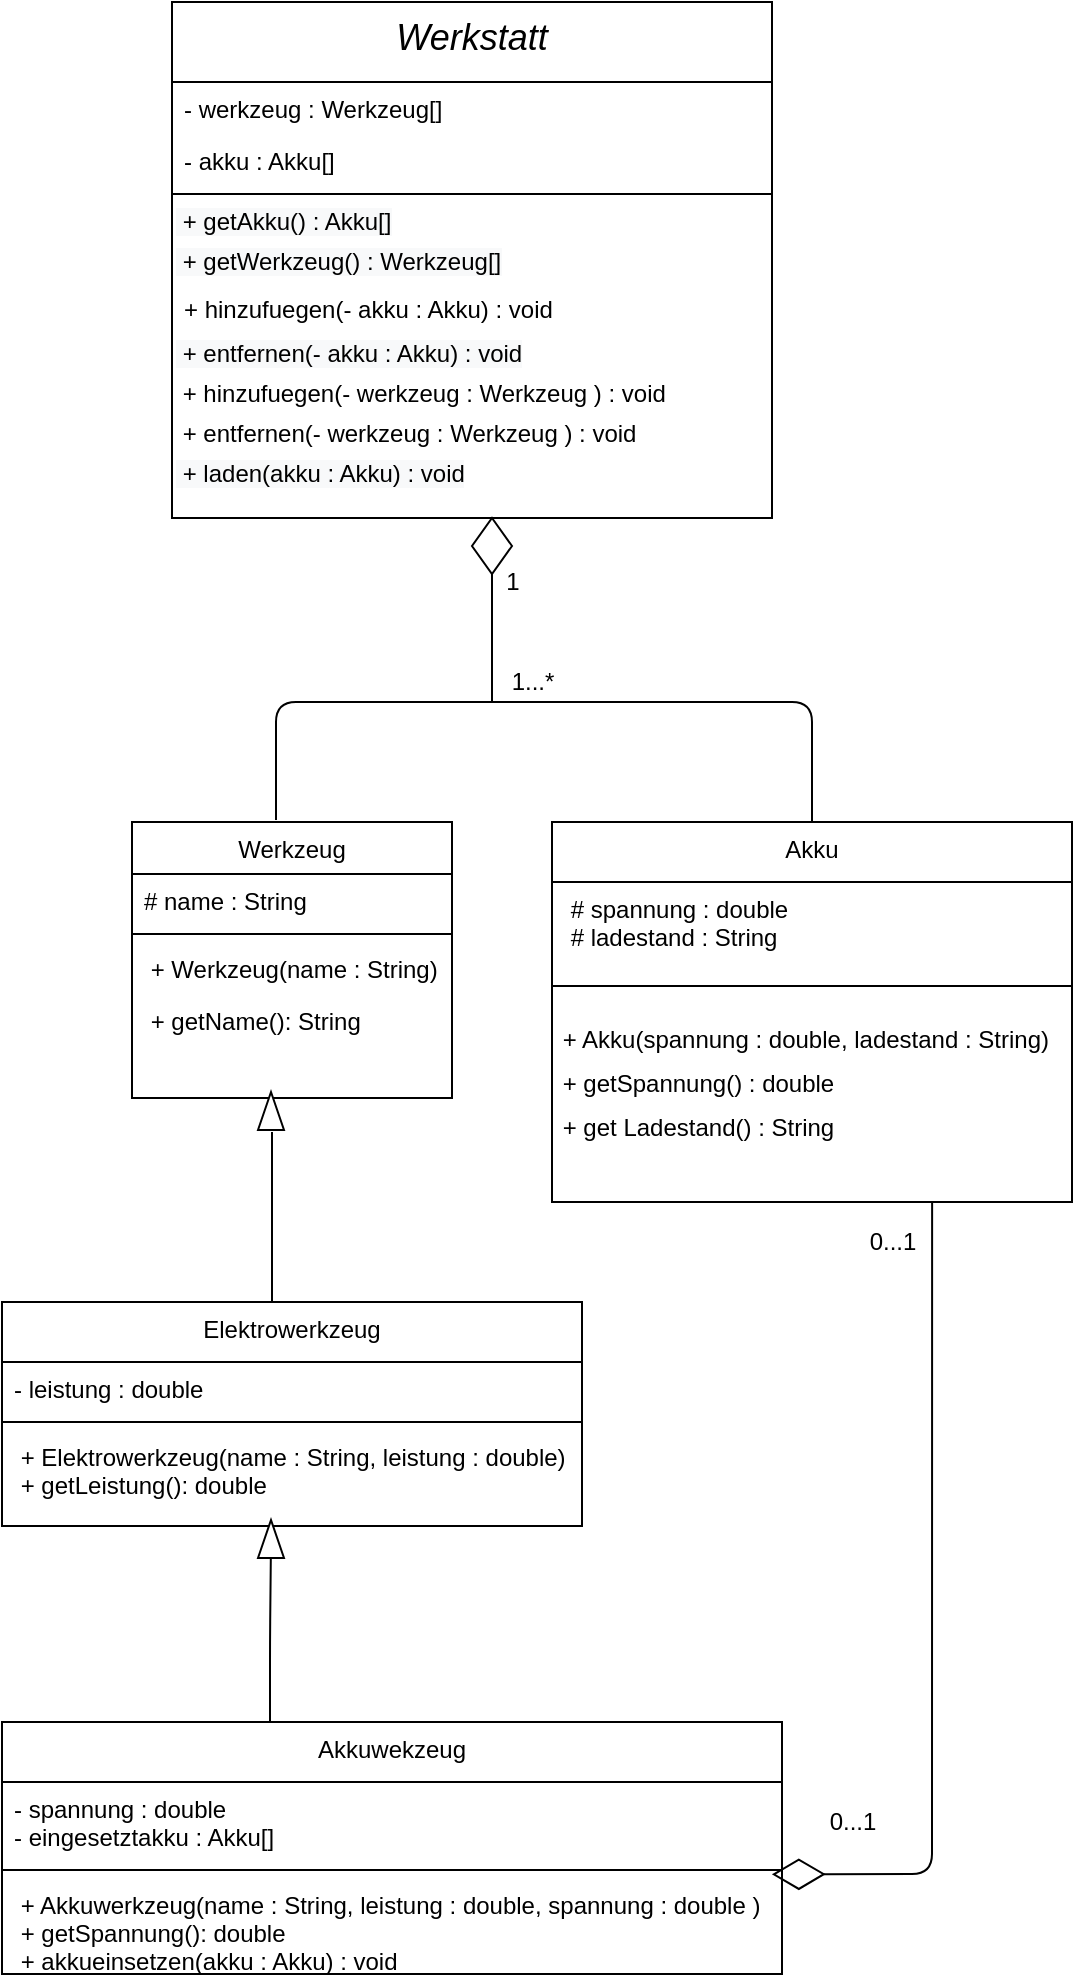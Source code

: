 <mxfile version="13.9.6" type="github">
  <diagram id="C5RBs43oDa-KdzZeNtuy" name="Page-1">
    <mxGraphModel dx="1422" dy="706" grid="1" gridSize="10" guides="1" tooltips="1" connect="1" arrows="0" fold="1" page="1" pageScale="1" pageWidth="827" pageHeight="1169" math="0" shadow="0">
      <root>
        <mxCell id="WIyWlLk6GJQsqaUBKTNV-0" />
        <mxCell id="WIyWlLk6GJQsqaUBKTNV-1" parent="WIyWlLk6GJQsqaUBKTNV-0" />
        <mxCell id="zkfFHV4jXpPFQw0GAbJ--0" value="Werkstatt" style="swimlane;fontStyle=2;align=center;verticalAlign=top;childLayout=stackLayout;horizontal=1;startSize=40;horizontalStack=0;resizeParent=1;resizeLast=0;collapsible=1;marginBottom=0;rounded=0;shadow=0;strokeWidth=1;fontSize=18;" parent="WIyWlLk6GJQsqaUBKTNV-1" vertex="1">
          <mxGeometry x="140" width="300" height="258" as="geometry">
            <mxRectangle x="230" y="140" width="160" height="26" as="alternateBounds" />
          </mxGeometry>
        </mxCell>
        <mxCell id="zkfFHV4jXpPFQw0GAbJ--1" value="- werkzeug : Werkzeug[] " style="text;align=left;verticalAlign=top;spacingLeft=4;spacingRight=4;overflow=hidden;rotatable=0;points=[[0,0.5],[1,0.5]];portConstraint=eastwest;" parent="zkfFHV4jXpPFQw0GAbJ--0" vertex="1">
          <mxGeometry y="40" width="300" height="26" as="geometry" />
        </mxCell>
        <mxCell id="zkfFHV4jXpPFQw0GAbJ--2" value="- akku : Akku[]" style="text;align=left;verticalAlign=top;spacingLeft=4;spacingRight=4;overflow=hidden;rotatable=0;points=[[0,0.5],[1,0.5]];portConstraint=eastwest;rounded=0;shadow=0;html=0;" parent="zkfFHV4jXpPFQw0GAbJ--0" vertex="1">
          <mxGeometry y="66" width="300" height="26" as="geometry" />
        </mxCell>
        <mxCell id="zkfFHV4jXpPFQw0GAbJ--4" value="" style="line;html=1;strokeWidth=1;align=left;verticalAlign=middle;spacingTop=-1;spacingLeft=3;spacingRight=3;rotatable=0;labelPosition=right;points=[];portConstraint=eastwest;" parent="zkfFHV4jXpPFQw0GAbJ--0" vertex="1">
          <mxGeometry y="92" width="300" height="8" as="geometry" />
        </mxCell>
        <mxCell id="E19Wpq1ic_jy8FCAFxag-20" value="&lt;span style=&quot;color: rgb(0 , 0 , 0) ; font-family: &amp;#34;helvetica&amp;#34; ; font-size: 12px ; font-style: normal ; font-weight: 400 ; letter-spacing: normal ; text-indent: 0px ; text-transform: none ; word-spacing: 0px ; background-color: rgb(248 , 249 , 250) ; display: inline ; float: none&quot;&gt;&amp;nbsp;+ getAkku() : Akku[]&lt;/span&gt;" style="text;html=1;resizable=0;autosize=1;align=left;verticalAlign=middle;points=[];fillColor=none;strokeColor=none;rounded=0;" vertex="1" parent="zkfFHV4jXpPFQw0GAbJ--0">
          <mxGeometry y="100" width="300" height="20" as="geometry" />
        </mxCell>
        <mxCell id="E19Wpq1ic_jy8FCAFxag-21" value="&lt;span style=&quot;color: rgb(0 , 0 , 0) ; font-family: &amp;#34;helvetica&amp;#34; ; font-size: 12px ; font-style: normal ; font-weight: 400 ; letter-spacing: normal ; text-indent: 0px ; text-transform: none ; word-spacing: 0px ; background-color: rgb(248 , 249 , 250) ; display: inline ; float: none&quot;&gt;&amp;nbsp;+ getWerkzeug() : Werkzeug[]&lt;/span&gt;" style="text;html=1;resizable=0;autosize=1;align=left;verticalAlign=middle;points=[];fillColor=none;strokeColor=none;rounded=0;" vertex="1" parent="zkfFHV4jXpPFQw0GAbJ--0">
          <mxGeometry y="120" width="300" height="20" as="geometry" />
        </mxCell>
        <mxCell id="zkfFHV4jXpPFQw0GAbJ--5" value="+ hinzufuegen(- akku : Akku) : void" style="text;align=left;verticalAlign=top;spacingLeft=4;spacingRight=4;overflow=hidden;rotatable=0;points=[[0,0.5],[1,0.5]];portConstraint=eastwest;" parent="zkfFHV4jXpPFQw0GAbJ--0" vertex="1">
          <mxGeometry y="140" width="300" height="26" as="geometry" />
        </mxCell>
        <mxCell id="E19Wpq1ic_jy8FCAFxag-15" value="&lt;span style=&quot;color: rgb(0 , 0 , 0) ; font-family: &amp;#34;helvetica&amp;#34; ; font-size: 12px ; font-style: normal ; font-weight: 400 ; letter-spacing: normal ; text-indent: 0px ; text-transform: none ; word-spacing: 0px ; background-color: rgb(248 , 249 , 250) ; display: inline ; float: none&quot;&gt;&amp;nbsp;+ entfernen(- akku : Akku) : void&lt;/span&gt;" style="text;html=1;resizable=0;autosize=1;align=left;verticalAlign=middle;points=[];fillColor=none;strokeColor=none;rounded=0;" vertex="1" parent="zkfFHV4jXpPFQw0GAbJ--0">
          <mxGeometry y="166" width="300" height="20" as="geometry" />
        </mxCell>
        <mxCell id="E19Wpq1ic_jy8FCAFxag-14" value="&lt;span&gt;&amp;nbsp;+ hinzufuegen(-&amp;nbsp;&lt;/span&gt;&lt;span&gt;werkzeug : Werkzeug&amp;nbsp;&lt;/span&gt;&lt;span&gt;) : void&lt;/span&gt;" style="text;html=1;resizable=0;autosize=1;align=left;verticalAlign=middle;points=[];fillColor=none;strokeColor=none;rounded=0;" vertex="1" parent="zkfFHV4jXpPFQw0GAbJ--0">
          <mxGeometry y="186" width="300" height="20" as="geometry" />
        </mxCell>
        <mxCell id="E19Wpq1ic_jy8FCAFxag-18" value="&lt;div&gt;&lt;span&gt;&amp;nbsp;+ entfernen(-&amp;nbsp;&lt;/span&gt;&lt;span&gt;werkzeug : Werkzeug&amp;nbsp;&lt;/span&gt;&lt;span&gt;) : void&lt;/span&gt;&lt;/div&gt;" style="text;html=1;resizable=0;autosize=1;align=left;verticalAlign=middle;points=[];fillColor=none;strokeColor=none;rounded=0;" vertex="1" parent="zkfFHV4jXpPFQw0GAbJ--0">
          <mxGeometry y="206" width="300" height="20" as="geometry" />
        </mxCell>
        <mxCell id="E19Wpq1ic_jy8FCAFxag-22" value="&lt;span style=&quot;color: rgb(0 , 0 , 0) ; font-family: &amp;#34;helvetica&amp;#34; ; font-size: 12px ; font-style: normal ; font-weight: 400 ; letter-spacing: normal ; text-indent: 0px ; text-transform: none ; word-spacing: 0px ; background-color: rgb(248 , 249 , 250) ; display: inline ; float: none&quot;&gt;&amp;nbsp;+ laden(akku : Akku) : void&lt;/span&gt;" style="text;html=1;resizable=0;autosize=1;align=left;verticalAlign=middle;points=[];fillColor=none;strokeColor=none;rounded=0;" vertex="1" parent="zkfFHV4jXpPFQw0GAbJ--0">
          <mxGeometry y="226" width="300" height="20" as="geometry" />
        </mxCell>
        <mxCell id="zkfFHV4jXpPFQw0GAbJ--6" value="Werkzeug" style="swimlane;fontStyle=0;align=center;verticalAlign=top;childLayout=stackLayout;horizontal=1;startSize=26;horizontalStack=0;resizeParent=1;resizeLast=0;collapsible=1;marginBottom=0;rounded=0;shadow=0;strokeWidth=1;" parent="WIyWlLk6GJQsqaUBKTNV-1" vertex="1">
          <mxGeometry x="120" y="410" width="160" height="138" as="geometry">
            <mxRectangle x="130" y="380" width="160" height="26" as="alternateBounds" />
          </mxGeometry>
        </mxCell>
        <mxCell id="zkfFHV4jXpPFQw0GAbJ--7" value="# name : String " style="text;align=left;verticalAlign=top;spacingLeft=4;spacingRight=4;overflow=hidden;rotatable=0;points=[[0,0.5],[1,0.5]];portConstraint=eastwest;" parent="zkfFHV4jXpPFQw0GAbJ--6" vertex="1">
          <mxGeometry y="26" width="160" height="26" as="geometry" />
        </mxCell>
        <mxCell id="zkfFHV4jXpPFQw0GAbJ--9" value="" style="line;html=1;strokeWidth=1;align=left;verticalAlign=middle;spacingTop=-1;spacingLeft=3;spacingRight=3;rotatable=0;labelPosition=right;points=[];portConstraint=eastwest;" parent="zkfFHV4jXpPFQw0GAbJ--6" vertex="1">
          <mxGeometry y="52" width="160" height="8" as="geometry" />
        </mxCell>
        <mxCell id="zkfFHV4jXpPFQw0GAbJ--10" value=" + Werkzeug(name : String)" style="text;align=left;verticalAlign=top;spacingLeft=4;spacingRight=4;overflow=hidden;rotatable=0;points=[[0,0.5],[1,0.5]];portConstraint=eastwest;fontStyle=0" parent="zkfFHV4jXpPFQw0GAbJ--6" vertex="1">
          <mxGeometry y="60" width="160" height="26" as="geometry" />
        </mxCell>
        <mxCell id="zkfFHV4jXpPFQw0GAbJ--11" value=" + getName(): String" style="text;align=left;verticalAlign=top;spacingLeft=4;spacingRight=4;overflow=hidden;rotatable=0;points=[[0,0.5],[1,0.5]];portConstraint=eastwest;" parent="zkfFHV4jXpPFQw0GAbJ--6" vertex="1">
          <mxGeometry y="86" width="160" height="26" as="geometry" />
        </mxCell>
        <mxCell id="zkfFHV4jXpPFQw0GAbJ--13" value="Akku" style="swimlane;fontStyle=0;align=center;verticalAlign=top;childLayout=stackLayout;horizontal=1;startSize=30;horizontalStack=0;resizeParent=1;resizeLast=0;collapsible=1;marginBottom=0;rounded=0;shadow=0;strokeWidth=1;" parent="WIyWlLk6GJQsqaUBKTNV-1" vertex="1">
          <mxGeometry x="330" y="410" width="260" height="190" as="geometry">
            <mxRectangle x="340" y="380" width="170" height="26" as="alternateBounds" />
          </mxGeometry>
        </mxCell>
        <mxCell id="zkfFHV4jXpPFQw0GAbJ--14" value=" # spannung : double&#xa; # ladestand : String" style="text;align=left;verticalAlign=top;spacingLeft=4;spacingRight=4;overflow=hidden;rotatable=0;points=[[0,0.5],[1,0.5]];portConstraint=eastwest;" parent="zkfFHV4jXpPFQw0GAbJ--13" vertex="1">
          <mxGeometry y="30" width="260" height="44" as="geometry" />
        </mxCell>
        <mxCell id="zkfFHV4jXpPFQw0GAbJ--15" value="" style="line;html=1;strokeWidth=1;align=left;verticalAlign=middle;spacingTop=-1;spacingLeft=3;spacingRight=3;rotatable=0;labelPosition=right;points=[];portConstraint=eastwest;" parent="zkfFHV4jXpPFQw0GAbJ--13" vertex="1">
          <mxGeometry y="74" width="260" height="16" as="geometry" />
        </mxCell>
        <mxCell id="E19Wpq1ic_jy8FCAFxag-32" value="&lt;span style=&quot;font-size: 12px&quot;&gt;&amp;nbsp;+ Akku(spannung : double, ladestand : String) &lt;br&gt;&amp;nbsp;+ getSpannung() : double&lt;br&gt;&amp;nbsp;+ get Ladestand() : String&lt;/span&gt;&amp;nbsp;&lt;br&gt;&amp;nbsp;" style="text;html=1;resizable=0;autosize=1;align=left;verticalAlign=middle;points=[];fillColor=none;strokeColor=none;rounded=0;fontSize=18;" vertex="1" parent="zkfFHV4jXpPFQw0GAbJ--13">
          <mxGeometry y="90" width="260" height="100" as="geometry" />
        </mxCell>
        <mxCell id="E19Wpq1ic_jy8FCAFxag-5" value="" style="endArrow=none;html=1;exitX=0.5;exitY=0;exitDx=0;exitDy=0;entryX=0.45;entryY=-0.007;entryDx=0;entryDy=0;entryPerimeter=0;" edge="1" parent="WIyWlLk6GJQsqaUBKTNV-1" source="zkfFHV4jXpPFQw0GAbJ--13" target="zkfFHV4jXpPFQw0GAbJ--6">
          <mxGeometry width="50" height="50" relative="1" as="geometry">
            <mxPoint x="242" y="380" as="sourcePoint" />
            <mxPoint x="292" y="330" as="targetPoint" />
            <Array as="points">
              <mxPoint x="460" y="350" />
              <mxPoint x="192" y="350" />
            </Array>
          </mxGeometry>
        </mxCell>
        <mxCell id="E19Wpq1ic_jy8FCAFxag-8" value="" style="endArrow=none;html=1;" edge="1" parent="WIyWlLk6GJQsqaUBKTNV-1" source="E19Wpq1ic_jy8FCAFxag-6">
          <mxGeometry width="50" height="50" relative="1" as="geometry">
            <mxPoint x="300" y="350" as="sourcePoint" />
            <mxPoint x="300" y="274" as="targetPoint" />
          </mxGeometry>
        </mxCell>
        <mxCell id="E19Wpq1ic_jy8FCAFxag-6" value="" style="rhombus;whiteSpace=wrap;html=1;" vertex="1" parent="WIyWlLk6GJQsqaUBKTNV-1">
          <mxGeometry x="290" y="258" width="20" height="28" as="geometry" />
        </mxCell>
        <mxCell id="E19Wpq1ic_jy8FCAFxag-9" value="" style="endArrow=none;html=1;" edge="1" parent="WIyWlLk6GJQsqaUBKTNV-1" target="E19Wpq1ic_jy8FCAFxag-6">
          <mxGeometry width="50" height="50" relative="1" as="geometry">
            <mxPoint x="300" y="350" as="sourcePoint" />
            <mxPoint x="300" y="274" as="targetPoint" />
          </mxGeometry>
        </mxCell>
        <mxCell id="E19Wpq1ic_jy8FCAFxag-11" value="1" style="text;html=1;resizable=0;autosize=1;align=center;verticalAlign=middle;points=[];fillColor=none;strokeColor=none;rounded=0;" vertex="1" parent="WIyWlLk6GJQsqaUBKTNV-1">
          <mxGeometry x="300" y="280" width="20" height="20" as="geometry" />
        </mxCell>
        <mxCell id="E19Wpq1ic_jy8FCAFxag-12" value="1...*" style="text;html=1;resizable=0;autosize=1;align=center;verticalAlign=middle;points=[];fillColor=none;strokeColor=none;rounded=0;" vertex="1" parent="WIyWlLk6GJQsqaUBKTNV-1">
          <mxGeometry x="300" y="330" width="40" height="20" as="geometry" />
        </mxCell>
        <mxCell id="E19Wpq1ic_jy8FCAFxag-33" value="" style="triangle;whiteSpace=wrap;html=1;fontSize=18;align=center;rotation=-90;" vertex="1" parent="WIyWlLk6GJQsqaUBKTNV-1">
          <mxGeometry x="180" y="548" width="19" height="13" as="geometry" />
        </mxCell>
        <mxCell id="E19Wpq1ic_jy8FCAFxag-41" value="" style="endArrow=none;html=1;fontSize=18;" edge="1" parent="WIyWlLk6GJQsqaUBKTNV-1">
          <mxGeometry width="50" height="50" relative="1" as="geometry">
            <mxPoint x="190" y="650" as="sourcePoint" />
            <mxPoint x="190" y="565" as="targetPoint" />
            <Array as="points">
              <mxPoint x="190" y="610" />
            </Array>
          </mxGeometry>
        </mxCell>
        <mxCell id="E19Wpq1ic_jy8FCAFxag-44" value="Elektrowerkzeug" style="swimlane;fontStyle=0;align=center;verticalAlign=top;childLayout=stackLayout;horizontal=1;startSize=30;horizontalStack=0;resizeParent=1;resizeParentMax=0;resizeLast=0;collapsible=1;marginBottom=0;fontSize=12;" vertex="1" parent="WIyWlLk6GJQsqaUBKTNV-1">
          <mxGeometry x="55" y="650" width="290" height="112" as="geometry" />
        </mxCell>
        <mxCell id="E19Wpq1ic_jy8FCAFxag-45" value="- leistung : double" style="text;strokeColor=none;fillColor=none;align=left;verticalAlign=top;spacingLeft=4;spacingRight=4;overflow=hidden;rotatable=0;points=[[0,0.5],[1,0.5]];portConstraint=eastwest;" vertex="1" parent="E19Wpq1ic_jy8FCAFxag-44">
          <mxGeometry y="30" width="290" height="26" as="geometry" />
        </mxCell>
        <mxCell id="E19Wpq1ic_jy8FCAFxag-46" value="" style="line;strokeWidth=1;fillColor=none;align=left;verticalAlign=middle;spacingTop=-1;spacingLeft=3;spacingRight=3;rotatable=0;labelPosition=right;points=[];portConstraint=eastwest;" vertex="1" parent="E19Wpq1ic_jy8FCAFxag-44">
          <mxGeometry y="56" width="290" height="8" as="geometry" />
        </mxCell>
        <mxCell id="E19Wpq1ic_jy8FCAFxag-47" value=" + Elektrowerkzeug(name : String, leistung : double)&#xa; + getLeistung(): double" style="text;strokeColor=none;fillColor=none;align=left;verticalAlign=top;spacingLeft=4;spacingRight=4;overflow=hidden;rotatable=0;points=[[0,0.5],[1,0.5]];portConstraint=eastwest;" vertex="1" parent="E19Wpq1ic_jy8FCAFxag-44">
          <mxGeometry y="64" width="290" height="48" as="geometry" />
        </mxCell>
        <mxCell id="E19Wpq1ic_jy8FCAFxag-49" value="Akkuwekzeug" style="swimlane;fontStyle=0;align=center;verticalAlign=top;childLayout=stackLayout;horizontal=1;startSize=30;horizontalStack=0;resizeParent=1;resizeParentMax=0;resizeLast=0;collapsible=1;marginBottom=0;fontSize=12;" vertex="1" parent="WIyWlLk6GJQsqaUBKTNV-1">
          <mxGeometry x="55" y="860" width="390" height="126" as="geometry" />
        </mxCell>
        <mxCell id="E19Wpq1ic_jy8FCAFxag-50" value="- spannung : double&#xa;- eingesetztakku : Akku[]" style="text;strokeColor=none;fillColor=none;align=left;verticalAlign=top;spacingLeft=4;spacingRight=4;overflow=hidden;rotatable=0;points=[[0,0.5],[1,0.5]];portConstraint=eastwest;" vertex="1" parent="E19Wpq1ic_jy8FCAFxag-49">
          <mxGeometry y="30" width="390" height="40" as="geometry" />
        </mxCell>
        <mxCell id="E19Wpq1ic_jy8FCAFxag-51" value="" style="line;strokeWidth=1;fillColor=none;align=left;verticalAlign=middle;spacingTop=-1;spacingLeft=3;spacingRight=3;rotatable=0;labelPosition=right;points=[];portConstraint=eastwest;" vertex="1" parent="E19Wpq1ic_jy8FCAFxag-49">
          <mxGeometry y="70" width="390" height="8" as="geometry" />
        </mxCell>
        <mxCell id="E19Wpq1ic_jy8FCAFxag-52" value=" + Akkuwerkzeug(name : String, leistung : double, spannung : double )&#xa; + getSpannung(): double&#xa; + akkueinsetzen(akku : Akku) : void" style="text;strokeColor=none;fillColor=none;align=left;verticalAlign=top;spacingLeft=4;spacingRight=4;overflow=hidden;rotatable=0;points=[[0,0.5],[1,0.5]];portConstraint=eastwest;" vertex="1" parent="E19Wpq1ic_jy8FCAFxag-49">
          <mxGeometry y="78" width="390" height="48" as="geometry" />
        </mxCell>
        <mxCell id="E19Wpq1ic_jy8FCAFxag-62" value="" style="endArrow=none;html=1;fontSize=18;" edge="1" parent="WIyWlLk6GJQsqaUBKTNV-1" source="E19Wpq1ic_jy8FCAFxag-53">
          <mxGeometry width="50" height="50" relative="1" as="geometry">
            <mxPoint x="189" y="860" as="sourcePoint" />
            <mxPoint x="189" y="770" as="targetPoint" />
            <Array as="points" />
          </mxGeometry>
        </mxCell>
        <mxCell id="E19Wpq1ic_jy8FCAFxag-53" value="" style="triangle;whiteSpace=wrap;html=1;fontSize=18;align=center;rotation=-90;" vertex="1" parent="WIyWlLk6GJQsqaUBKTNV-1">
          <mxGeometry x="180" y="762" width="19" height="13" as="geometry" />
        </mxCell>
        <mxCell id="E19Wpq1ic_jy8FCAFxag-64" value="" style="endArrow=none;html=1;fontSize=18;" edge="1" parent="WIyWlLk6GJQsqaUBKTNV-1" target="E19Wpq1ic_jy8FCAFxag-53">
          <mxGeometry width="50" height="50" relative="1" as="geometry">
            <mxPoint x="189" y="860" as="sourcePoint" />
            <mxPoint x="189" y="770" as="targetPoint" />
            <Array as="points">
              <mxPoint x="189" y="820" />
            </Array>
          </mxGeometry>
        </mxCell>
        <mxCell id="E19Wpq1ic_jy8FCAFxag-65" value="" style="endArrow=diamondThin;endFill=0;endSize=24;html=1;fontSize=12;entryX=0.987;entryY=1.154;entryDx=0;entryDy=0;entryPerimeter=0;exitX=0.731;exitY=1;exitDx=0;exitDy=0;exitPerimeter=0;" edge="1" parent="WIyWlLk6GJQsqaUBKTNV-1" source="E19Wpq1ic_jy8FCAFxag-32" target="E19Wpq1ic_jy8FCAFxag-50">
          <mxGeometry width="160" relative="1" as="geometry">
            <mxPoint x="520" y="610" as="sourcePoint" />
            <mxPoint x="450" y="920" as="targetPoint" />
            <Array as="points">
              <mxPoint x="520" y="936" />
            </Array>
          </mxGeometry>
        </mxCell>
        <mxCell id="E19Wpq1ic_jy8FCAFxag-66" value="0...1" style="text;html=1;resizable=0;autosize=1;align=center;verticalAlign=middle;points=[];fillColor=none;strokeColor=none;rounded=0;fontSize=12;" vertex="1" parent="WIyWlLk6GJQsqaUBKTNV-1">
          <mxGeometry x="460" y="900" width="40" height="20" as="geometry" />
        </mxCell>
        <mxCell id="E19Wpq1ic_jy8FCAFxag-67" value="0...1" style="text;html=1;resizable=0;autosize=1;align=center;verticalAlign=middle;points=[];fillColor=none;strokeColor=none;rounded=0;fontSize=12;" vertex="1" parent="WIyWlLk6GJQsqaUBKTNV-1">
          <mxGeometry x="480" y="610" width="40" height="20" as="geometry" />
        </mxCell>
      </root>
    </mxGraphModel>
  </diagram>
</mxfile>
